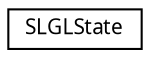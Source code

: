 digraph "Graphical Class Hierarchy"
{
 // LATEX_PDF_SIZE
  edge [fontname="Arial.ttf",fontsize="10",labelfontname="Arial.ttf",labelfontsize="10"];
  node [fontname="Arial.ttf",fontsize="10",shape=record];
  rankdir="LR";
  Node0 [label="SLGLState",height=0.2,width=0.4,color="black", fillcolor="white", style="filled",URL="$class_s_l_g_l_state.html",tooltip="Singleton class holding all OpenGL states."];
}
